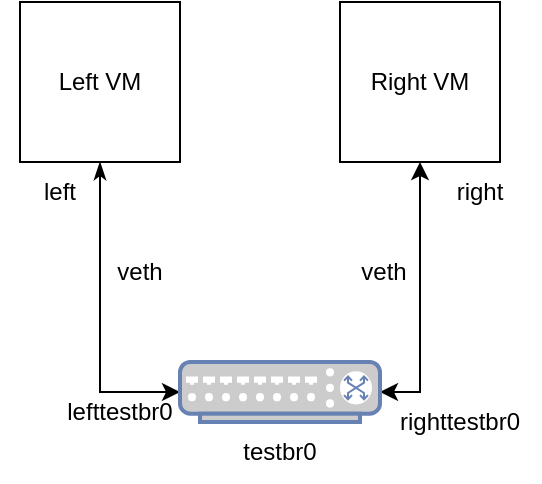 <mxfile>
    <diagram name="Page-1" id="Ht2n6xQlcjY3Ak6ic0hN">
        <mxGraphModel dx="483" dy="1165" grid="1" gridSize="10" guides="1" tooltips="1" connect="1" arrows="1" fold="1" page="1" pageScale="1" pageWidth="850" pageHeight="1100" math="0" shadow="0">
            <root>
                <mxCell id="0"/>
                <mxCell id="1" parent="0"/>
                <mxCell id="r4nOXz8cgClrwJKw3QsE-5" style="edgeStyle=orthogonalEdgeStyle;rounded=0;orthogonalLoop=1;jettySize=auto;html=1;entryX=0;entryY=0.5;entryDx=0;entryDy=0;entryPerimeter=0;startArrow=classicThin;startFill=1;" parent="1" source="r4nOXz8cgClrwJKw3QsE-1" target="r4nOXz8cgClrwJKw3QsE-3" edge="1">
                    <mxGeometry relative="1" as="geometry"/>
                </mxCell>
                <mxCell id="r4nOXz8cgClrwJKw3QsE-1" value="Left VM" style="whiteSpace=wrap;html=1;aspect=fixed;" parent="1" vertex="1">
                    <mxGeometry x="120" y="210" width="80" height="80" as="geometry"/>
                </mxCell>
                <mxCell id="r4nOXz8cgClrwJKw3QsE-6" style="edgeStyle=orthogonalEdgeStyle;rounded=0;orthogonalLoop=1;jettySize=auto;html=1;entryX=1;entryY=0.5;entryDx=0;entryDy=0;entryPerimeter=0;startArrow=classic;startFill=1;" parent="1" source="r4nOXz8cgClrwJKw3QsE-2" target="r4nOXz8cgClrwJKw3QsE-3" edge="1">
                    <mxGeometry relative="1" as="geometry"/>
                </mxCell>
                <mxCell id="r4nOXz8cgClrwJKw3QsE-2" value="Right VM" style="whiteSpace=wrap;html=1;aspect=fixed;" parent="1" vertex="1">
                    <mxGeometry x="280" y="210" width="80" height="80" as="geometry"/>
                </mxCell>
                <mxCell id="r4nOXz8cgClrwJKw3QsE-3" value="" style="fontColor=#0066CC;verticalAlign=top;verticalLabelPosition=bottom;labelPosition=center;align=center;html=1;outlineConnect=0;fillColor=#CCCCCC;strokeColor=#6881B3;gradientColor=none;gradientDirection=north;strokeWidth=2;shape=mxgraph.networks.switch;" parent="1" vertex="1">
                    <mxGeometry x="200" y="390" width="100" height="30" as="geometry"/>
                </mxCell>
                <mxCell id="r4nOXz8cgClrwJKw3QsE-8" value="veth" style="text;html=1;strokeColor=none;fillColor=none;align=center;verticalAlign=middle;whiteSpace=wrap;rounded=0;" parent="1" vertex="1">
                    <mxGeometry x="150" y="330" width="60" height="30" as="geometry"/>
                </mxCell>
                <mxCell id="r4nOXz8cgClrwJKw3QsE-9" value="veth" style="text;html=1;strokeColor=none;fillColor=none;align=center;verticalAlign=middle;whiteSpace=wrap;rounded=0;" parent="1" vertex="1">
                    <mxGeometry x="272" y="330" width="60" height="30" as="geometry"/>
                </mxCell>
                <mxCell id="r4nOXz8cgClrwJKw3QsE-11" value="testbr0" style="text;html=1;strokeColor=none;fillColor=none;align=center;verticalAlign=middle;whiteSpace=wrap;rounded=0;" parent="1" vertex="1">
                    <mxGeometry x="220" y="420" width="60" height="30" as="geometry"/>
                </mxCell>
                <mxCell id="r4nOXz8cgClrwJKw3QsE-12" value="left" style="text;html=1;strokeColor=none;fillColor=none;align=center;verticalAlign=middle;whiteSpace=wrap;rounded=0;" parent="1" vertex="1">
                    <mxGeometry x="110" y="290" width="60" height="30" as="geometry"/>
                </mxCell>
                <mxCell id="r4nOXz8cgClrwJKw3QsE-13" value="lefttestbr0" style="text;html=1;strokeColor=none;fillColor=none;align=center;verticalAlign=middle;whiteSpace=wrap;rounded=0;" parent="1" vertex="1">
                    <mxGeometry x="140" y="400" width="60" height="30" as="geometry"/>
                </mxCell>
                <mxCell id="r4nOXz8cgClrwJKw3QsE-14" value="righttestbr0" style="text;html=1;strokeColor=none;fillColor=none;align=center;verticalAlign=middle;whiteSpace=wrap;rounded=0;" parent="1" vertex="1">
                    <mxGeometry x="310" y="400" width="60" height="40" as="geometry"/>
                </mxCell>
                <mxCell id="r4nOXz8cgClrwJKw3QsE-15" value="right" style="text;html=1;strokeColor=none;fillColor=none;align=center;verticalAlign=middle;whiteSpace=wrap;rounded=0;" parent="1" vertex="1">
                    <mxGeometry x="320" y="290" width="60" height="30" as="geometry"/>
                </mxCell>
            </root>
        </mxGraphModel>
    </diagram>
</mxfile>